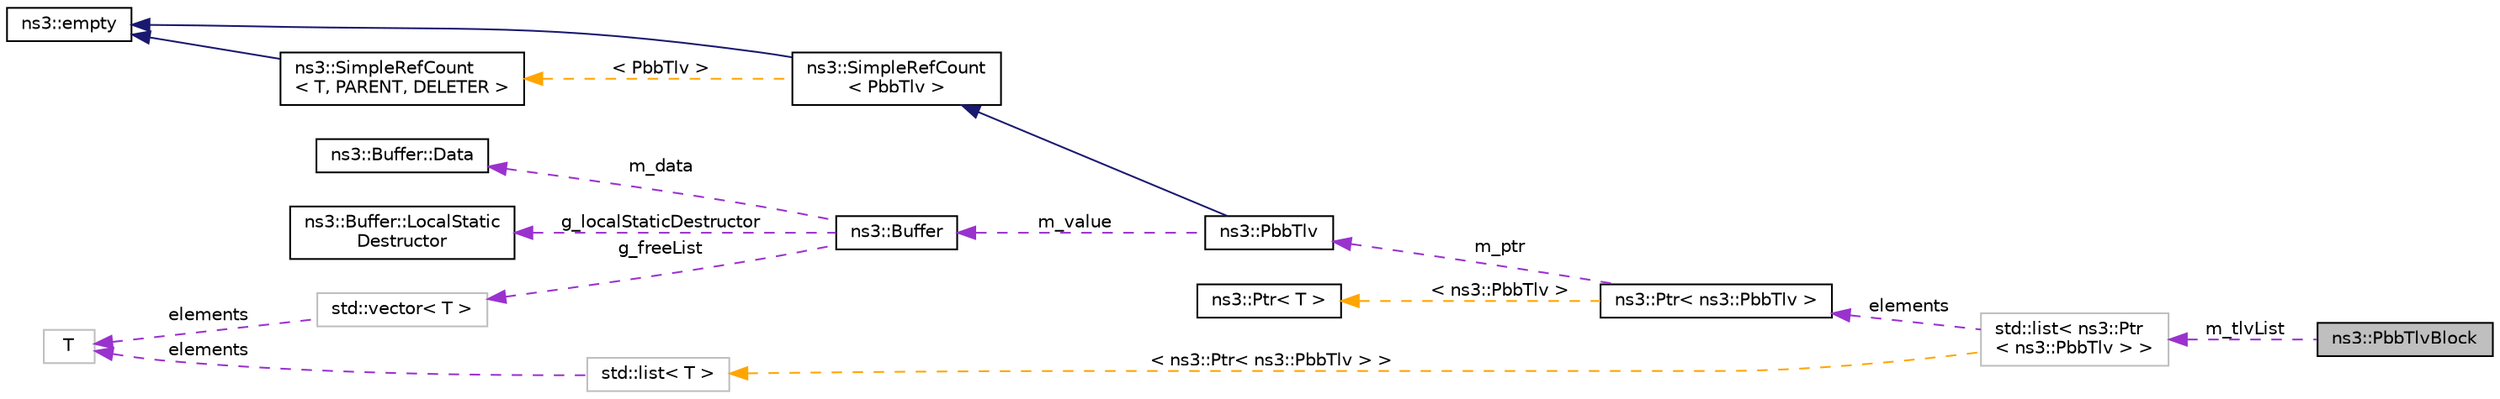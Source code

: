 digraph "ns3::PbbTlvBlock"
{
 // LATEX_PDF_SIZE
  edge [fontname="Helvetica",fontsize="10",labelfontname="Helvetica",labelfontsize="10"];
  node [fontname="Helvetica",fontsize="10",shape=record];
  rankdir="LR";
  Node1 [label="ns3::PbbTlvBlock",height=0.2,width=0.4,color="black", fillcolor="grey75", style="filled", fontcolor="black",tooltip="A block of packet or message TLVs (PbbTlv)."];
  Node2 -> Node1 [dir="back",color="darkorchid3",fontsize="10",style="dashed",label=" m_tlvList" ,fontname="Helvetica"];
  Node2 [label="std::list\< ns3::Ptr\l\< ns3::PbbTlv \> \>",height=0.2,width=0.4,color="grey75", fillcolor="white", style="filled",tooltip=" "];
  Node3 -> Node2 [dir="back",color="darkorchid3",fontsize="10",style="dashed",label=" elements" ,fontname="Helvetica"];
  Node3 [label="ns3::Ptr\< ns3::PbbTlv \>",height=0.2,width=0.4,color="black", fillcolor="white", style="filled",URL="$classns3_1_1_ptr.html",tooltip=" "];
  Node4 -> Node3 [dir="back",color="darkorchid3",fontsize="10",style="dashed",label=" m_ptr" ,fontname="Helvetica"];
  Node4 [label="ns3::PbbTlv",height=0.2,width=0.4,color="black", fillcolor="white", style="filled",URL="$classns3_1_1_pbb_tlv.html",tooltip="A packet or message TLV."];
  Node5 -> Node4 [dir="back",color="midnightblue",fontsize="10",style="solid",fontname="Helvetica"];
  Node5 [label="ns3::SimpleRefCount\l\< PbbTlv \>",height=0.2,width=0.4,color="black", fillcolor="white", style="filled",URL="$classns3_1_1_simple_ref_count.html",tooltip=" "];
  Node6 -> Node5 [dir="back",color="midnightblue",fontsize="10",style="solid",fontname="Helvetica"];
  Node6 [label="ns3::empty",height=0.2,width=0.4,color="black", fillcolor="white", style="filled",URL="$classns3_1_1empty.html",tooltip="make Callback use a separate empty type"];
  Node7 -> Node5 [dir="back",color="orange",fontsize="10",style="dashed",label=" \< PbbTlv \>" ,fontname="Helvetica"];
  Node7 [label="ns3::SimpleRefCount\l\< T, PARENT, DELETER \>",height=0.2,width=0.4,color="black", fillcolor="white", style="filled",URL="$classns3_1_1_simple_ref_count.html",tooltip="A template-based reference counting class."];
  Node6 -> Node7 [dir="back",color="midnightblue",fontsize="10",style="solid",fontname="Helvetica"];
  Node8 -> Node4 [dir="back",color="darkorchid3",fontsize="10",style="dashed",label=" m_value" ,fontname="Helvetica"];
  Node8 [label="ns3::Buffer",height=0.2,width=0.4,color="black", fillcolor="white", style="filled",URL="$classns3_1_1_buffer.html",tooltip="automatically resized byte buffer"];
  Node9 -> Node8 [dir="back",color="darkorchid3",fontsize="10",style="dashed",label=" m_data" ,fontname="Helvetica"];
  Node9 [label="ns3::Buffer::Data",height=0.2,width=0.4,color="black", fillcolor="white", style="filled",URL="$structns3_1_1_buffer_1_1_data.html",tooltip="This data structure is variable-sized through its last member whose size is determined at allocation ..."];
  Node10 -> Node8 [dir="back",color="darkorchid3",fontsize="10",style="dashed",label=" g_localStaticDestructor" ,fontname="Helvetica"];
  Node10 [label="ns3::Buffer::LocalStatic\lDestructor",height=0.2,width=0.4,color="black", fillcolor="white", style="filled",URL="$structns3_1_1_buffer_1_1_local_static_destructor.html",tooltip="Local static destructor structure."];
  Node11 -> Node8 [dir="back",color="darkorchid3",fontsize="10",style="dashed",label=" g_freeList" ,fontname="Helvetica"];
  Node11 [label="std::vector\< T \>",height=0.2,width=0.4,color="grey75", fillcolor="white", style="filled",tooltip=" "];
  Node12 -> Node11 [dir="back",color="darkorchid3",fontsize="10",style="dashed",label=" elements" ,fontname="Helvetica"];
  Node12 [label="T",height=0.2,width=0.4,color="grey75", fillcolor="white", style="filled",tooltip=" "];
  Node13 -> Node3 [dir="back",color="orange",fontsize="10",style="dashed",label=" \< ns3::PbbTlv \>" ,fontname="Helvetica"];
  Node13 [label="ns3::Ptr\< T \>",height=0.2,width=0.4,color="black", fillcolor="white", style="filled",URL="$classns3_1_1_ptr.html",tooltip="Smart pointer class similar to boost::intrusive_ptr."];
  Node14 -> Node2 [dir="back",color="orange",fontsize="10",style="dashed",label=" \< ns3::Ptr\< ns3::PbbTlv \> \>" ,fontname="Helvetica"];
  Node14 [label="std::list\< T \>",height=0.2,width=0.4,color="grey75", fillcolor="white", style="filled",tooltip=" "];
  Node12 -> Node14 [dir="back",color="darkorchid3",fontsize="10",style="dashed",label=" elements" ,fontname="Helvetica"];
}
